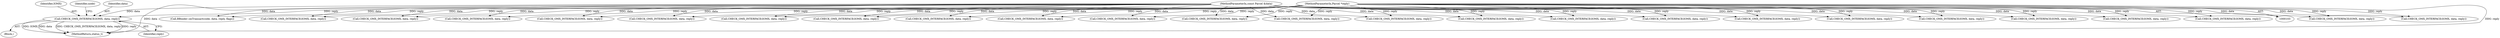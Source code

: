 digraph "0_Android_0bb5ced60304da7f61478ffd359e7ba65d72f181@pointer" {
"1000278" [label="(Call,CHECK_OMX_INTERFACE(IOMX, data, reply))"];
"1000105" [label="(MethodParameterIn,const Parcel &data)"];
"1000106" [label="(MethodParameterIn,Parcel *reply)"];
"1000278" [label="(Call,CHECK_OMX_INTERFACE(IOMX, data, reply))"];
"1000279" [label="(Identifier,IOMX)"];
"1001201" [label="(Call,CHECK_OMX_INTERFACE(IOMX, data, reply))"];
"1000188" [label="(Call,CHECK_OMX_INTERFACE(IOMX, data, reply))"];
"1001084" [label="(Call,CHECK_OMX_INTERFACE(IOMX, data, reply))"];
"1001348" [label="(Call,BBinder::onTransact(code, data, reply, flags))"];
"1000842" [label="(Call,CHECK_OMX_INTERFACE(IOMX, data, reply))"];
"1000990" [label="(Call,CHECK_OMX_INTERFACE(IOMX, data, reply))"];
"1001033" [label="(Call,CHECK_OMX_INTERFACE(IOMX, data, reply))"];
"1000281" [label="(Identifier,reply)"];
"1000577" [label="(Call,CHECK_OMX_INTERFACE(IOMX, data, reply))"];
"1000610" [label="(Call,CHECK_OMX_INTERFACE(IOMX, data, reply))"];
"1001230" [label="(Call,CHECK_OMX_INTERFACE(IOMX, data, reply))"];
"1001312" [label="(Call,CHECK_OMX_INTERFACE(IOMX, data, reply))"];
"1000284" [label="(Identifier,node)"];
"1000277" [label="(Block,)"];
"1000696" [label="(Call,CHECK_OMX_INTERFACE(IOMX, data, reply))"];
"1000949" [label="(Call,CHECK_OMX_INTERFACE(IOMX, data, reply))"];
"1000743" [label="(Call,CHECK_OMX_INTERFACE(IOMX, data, reply))"];
"1000138" [label="(Call,CHECK_OMX_INTERFACE(IOMX, data, reply))"];
"1000548" [label="(Call,CHECK_OMX_INTERFACE(IOMX, data, reply))"];
"1000245" [label="(Call,CHECK_OMX_INTERFACE(IOMX, data, reply))"];
"1000106" [label="(MethodParameterIn,Parcel *reply)"];
"1000228" [label="(Call,CHECK_OMX_INTERFACE(IOMX, data, reply))"];
"1000280" [label="(Identifier,data)"];
"1000114" [label="(Call,CHECK_OMX_INTERFACE(IOMX, data, reply))"];
"1000928" [label="(Call,CHECK_OMX_INTERFACE(IOMX, data, reply))"];
"1000644" [label="(Call,CHECK_OMX_INTERFACE(IOMX, data, reply))"];
"1000105" [label="(MethodParameterIn,const Parcel &data)"];
"1000873" [label="(Call,CHECK_OMX_INTERFACE(IOMX, data, reply))"];
"1001149" [label="(Call,CHECK_OMX_INTERFACE(IOMX, data, reply))"];
"1001261" [label="(Call,CHECK_OMX_INTERFACE(IOMX, data, reply))"];
"1001353" [label="(MethodReturn,status_t)"];
"1000785" [label="(Call,CHECK_OMX_INTERFACE(IOMX, data, reply))"];
"1000278" -> "1000277"  [label="AST: "];
"1000278" -> "1000281"  [label="CFG: "];
"1000279" -> "1000278"  [label="AST: "];
"1000280" -> "1000278"  [label="AST: "];
"1000281" -> "1000278"  [label="AST: "];
"1000284" -> "1000278"  [label="CFG: "];
"1000278" -> "1001353"  [label="DDG: data"];
"1000278" -> "1001353"  [label="DDG: CHECK_OMX_INTERFACE(IOMX, data, reply)"];
"1000278" -> "1001353"  [label="DDG: reply"];
"1000278" -> "1001353"  [label="DDG: IOMX"];
"1000105" -> "1000278"  [label="DDG: data"];
"1000106" -> "1000278"  [label="DDG: reply"];
"1000105" -> "1000103"  [label="AST: "];
"1000105" -> "1001353"  [label="DDG: data"];
"1000105" -> "1000114"  [label="DDG: data"];
"1000105" -> "1000138"  [label="DDG: data"];
"1000105" -> "1000188"  [label="DDG: data"];
"1000105" -> "1000228"  [label="DDG: data"];
"1000105" -> "1000245"  [label="DDG: data"];
"1000105" -> "1000548"  [label="DDG: data"];
"1000105" -> "1000577"  [label="DDG: data"];
"1000105" -> "1000610"  [label="DDG: data"];
"1000105" -> "1000644"  [label="DDG: data"];
"1000105" -> "1000696"  [label="DDG: data"];
"1000105" -> "1000743"  [label="DDG: data"];
"1000105" -> "1000785"  [label="DDG: data"];
"1000105" -> "1000842"  [label="DDG: data"];
"1000105" -> "1000873"  [label="DDG: data"];
"1000105" -> "1000928"  [label="DDG: data"];
"1000105" -> "1000949"  [label="DDG: data"];
"1000105" -> "1000990"  [label="DDG: data"];
"1000105" -> "1001033"  [label="DDG: data"];
"1000105" -> "1001084"  [label="DDG: data"];
"1000105" -> "1001149"  [label="DDG: data"];
"1000105" -> "1001201"  [label="DDG: data"];
"1000105" -> "1001230"  [label="DDG: data"];
"1000105" -> "1001261"  [label="DDG: data"];
"1000105" -> "1001312"  [label="DDG: data"];
"1000105" -> "1001348"  [label="DDG: data"];
"1000106" -> "1000103"  [label="AST: "];
"1000106" -> "1001353"  [label="DDG: reply"];
"1000106" -> "1000114"  [label="DDG: reply"];
"1000106" -> "1000138"  [label="DDG: reply"];
"1000106" -> "1000188"  [label="DDG: reply"];
"1000106" -> "1000228"  [label="DDG: reply"];
"1000106" -> "1000245"  [label="DDG: reply"];
"1000106" -> "1000548"  [label="DDG: reply"];
"1000106" -> "1000577"  [label="DDG: reply"];
"1000106" -> "1000610"  [label="DDG: reply"];
"1000106" -> "1000644"  [label="DDG: reply"];
"1000106" -> "1000696"  [label="DDG: reply"];
"1000106" -> "1000743"  [label="DDG: reply"];
"1000106" -> "1000785"  [label="DDG: reply"];
"1000106" -> "1000842"  [label="DDG: reply"];
"1000106" -> "1000873"  [label="DDG: reply"];
"1000106" -> "1000928"  [label="DDG: reply"];
"1000106" -> "1000949"  [label="DDG: reply"];
"1000106" -> "1000990"  [label="DDG: reply"];
"1000106" -> "1001033"  [label="DDG: reply"];
"1000106" -> "1001084"  [label="DDG: reply"];
"1000106" -> "1001149"  [label="DDG: reply"];
"1000106" -> "1001201"  [label="DDG: reply"];
"1000106" -> "1001230"  [label="DDG: reply"];
"1000106" -> "1001261"  [label="DDG: reply"];
"1000106" -> "1001312"  [label="DDG: reply"];
"1000106" -> "1001348"  [label="DDG: reply"];
}

